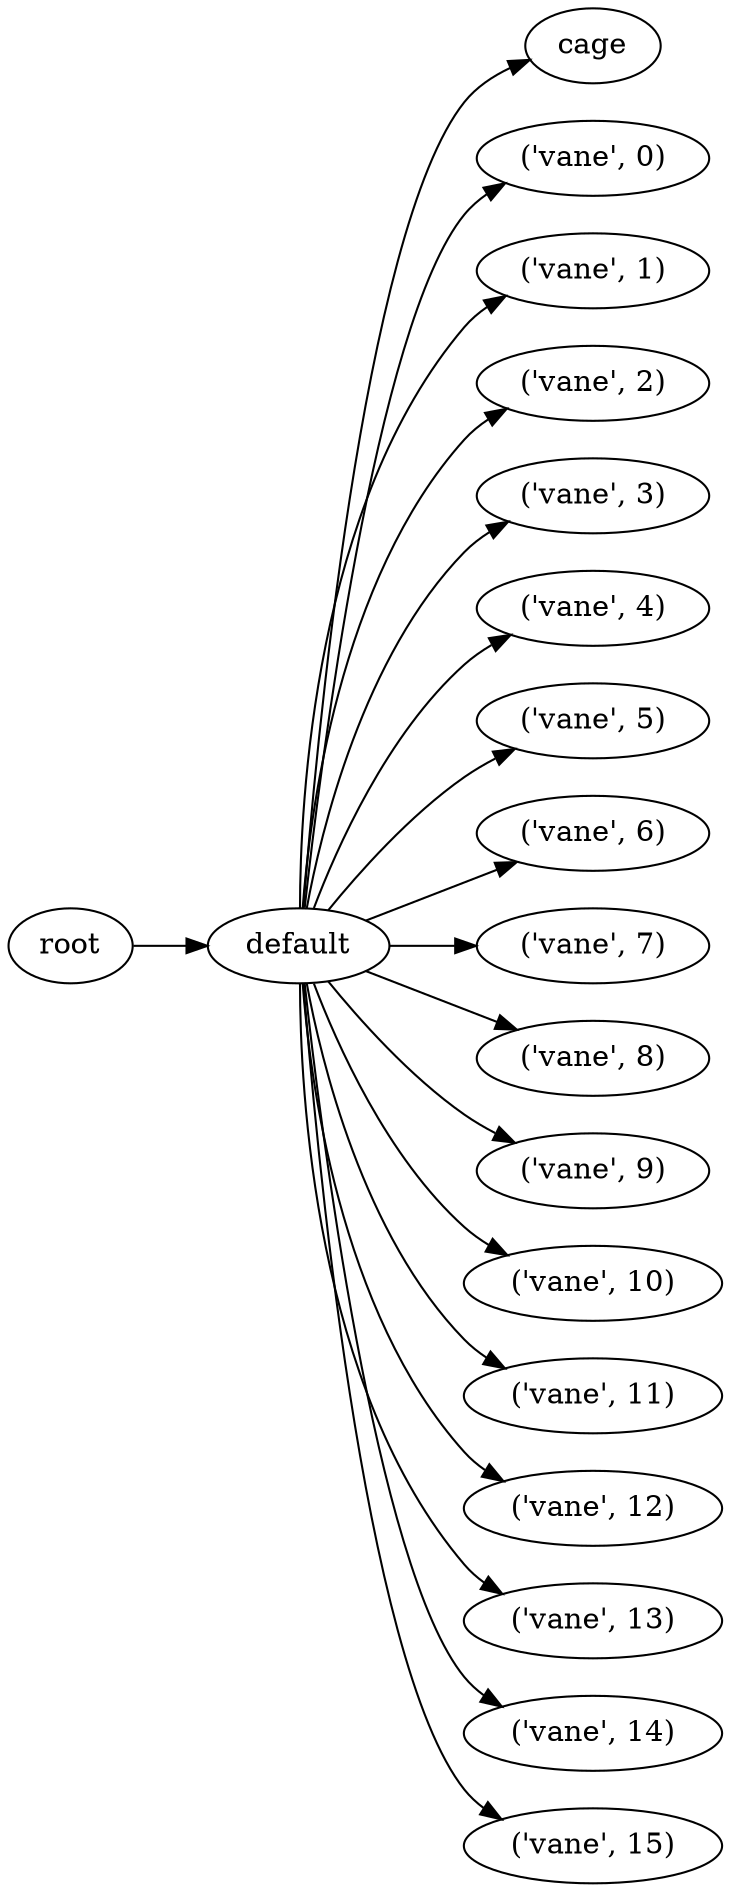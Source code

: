 digraph default {
	graph [rankdir=LR]
	root_25 [label=root href="javascript:s=&quot;\(\)\nNone&quot;; console.log(s); alert(s);"]
	default_26 [label=default href="javascript:s=&quot;\(&#x27;default&#x27;,\)\nRectangularGrilleHoles&quot;; console.log(s); alert(s);" tooltip=RectangularGrilleHoles]
	cage_27 [label=cage href="javascript:s=&quot;\(&#x27;default&#x27;,\ &#x27;cage&#x27;\)\nBox&quot;; console.log(s); alert(s);" tooltip=Box]
	vane_28 [label="\('vane',\ 0\)" href="javascript:s=&quot;\(&#x27;default&#x27;,\ \(&#x27;vane&#x27;,\ 0\)\)\nLinearExtrude&quot;; console.log(s); alert(s);" tooltip=LinearExtrude]
	vane_29 [label="\('vane',\ 1\)" href="javascript:s=&quot;\(&#x27;default&#x27;,\ \(&#x27;vane&#x27;,\ 1\)\)\nLinearExtrude&quot;; console.log(s); alert(s);" tooltip=LinearExtrude]
	vane_30 [label="\('vane',\ 2\)" href="javascript:s=&quot;\(&#x27;default&#x27;,\ \(&#x27;vane&#x27;,\ 2\)\)\nLinearExtrude&quot;; console.log(s); alert(s);" tooltip=LinearExtrude]
	vane_31 [label="\('vane',\ 3\)" href="javascript:s=&quot;\(&#x27;default&#x27;,\ \(&#x27;vane&#x27;,\ 3\)\)\nLinearExtrude&quot;; console.log(s); alert(s);" tooltip=LinearExtrude]
	vane_32 [label="\('vane',\ 4\)" href="javascript:s=&quot;\(&#x27;default&#x27;,\ \(&#x27;vane&#x27;,\ 4\)\)\nLinearExtrude&quot;; console.log(s); alert(s);" tooltip=LinearExtrude]
	vane_33 [label="\('vane',\ 5\)" href="javascript:s=&quot;\(&#x27;default&#x27;,\ \(&#x27;vane&#x27;,\ 5\)\)\nLinearExtrude&quot;; console.log(s); alert(s);" tooltip=LinearExtrude]
	vane_34 [label="\('vane',\ 6\)" href="javascript:s=&quot;\(&#x27;default&#x27;,\ \(&#x27;vane&#x27;,\ 6\)\)\nLinearExtrude&quot;; console.log(s); alert(s);" tooltip=LinearExtrude]
	vane_35 [label="\('vane',\ 7\)" href="javascript:s=&quot;\(&#x27;default&#x27;,\ \(&#x27;vane&#x27;,\ 7\)\)\nLinearExtrude&quot;; console.log(s); alert(s);" tooltip=LinearExtrude]
	vane_36 [label="\('vane',\ 8\)" href="javascript:s=&quot;\(&#x27;default&#x27;,\ \(&#x27;vane&#x27;,\ 8\)\)\nLinearExtrude&quot;; console.log(s); alert(s);" tooltip=LinearExtrude]
	vane_37 [label="\('vane',\ 9\)" href="javascript:s=&quot;\(&#x27;default&#x27;,\ \(&#x27;vane&#x27;,\ 9\)\)\nLinearExtrude&quot;; console.log(s); alert(s);" tooltip=LinearExtrude]
	vane_38 [label="\('vane',\ 10\)" href="javascript:s=&quot;\(&#x27;default&#x27;,\ \(&#x27;vane&#x27;,\ 10\)\)\nLinearExtrude&quot;; console.log(s); alert(s);" tooltip=LinearExtrude]
	vane_39 [label="\('vane',\ 11\)" href="javascript:s=&quot;\(&#x27;default&#x27;,\ \(&#x27;vane&#x27;,\ 11\)\)\nLinearExtrude&quot;; console.log(s); alert(s);" tooltip=LinearExtrude]
	vane_40 [label="\('vane',\ 12\)" href="javascript:s=&quot;\(&#x27;default&#x27;,\ \(&#x27;vane&#x27;,\ 12\)\)\nLinearExtrude&quot;; console.log(s); alert(s);" tooltip=LinearExtrude]
	vane_41 [label="\('vane',\ 13\)" href="javascript:s=&quot;\(&#x27;default&#x27;,\ \(&#x27;vane&#x27;,\ 13\)\)\nLinearExtrude&quot;; console.log(s); alert(s);" tooltip=LinearExtrude]
	vane_42 [label="\('vane',\ 14\)" href="javascript:s=&quot;\(&#x27;default&#x27;,\ \(&#x27;vane&#x27;,\ 14\)\)\nLinearExtrude&quot;; console.log(s); alert(s);" tooltip=LinearExtrude]
	vane_43 [label="\('vane',\ 15\)" href="javascript:s=&quot;\(&#x27;default&#x27;,\ \(&#x27;vane&#x27;,\ 15\)\)\nLinearExtrude&quot;; console.log(s); alert(s);" tooltip=LinearExtrude]
	root_25 -> default_26
	default_26 -> cage_27
	default_26 -> vane_28
	default_26 -> vane_29
	default_26 -> vane_30
	default_26 -> vane_31
	default_26 -> vane_32
	default_26 -> vane_33
	default_26 -> vane_34
	default_26 -> vane_35
	default_26 -> vane_36
	default_26 -> vane_37
	default_26 -> vane_38
	default_26 -> vane_39
	default_26 -> vane_40
	default_26 -> vane_41
	default_26 -> vane_42
	default_26 -> vane_43
}
